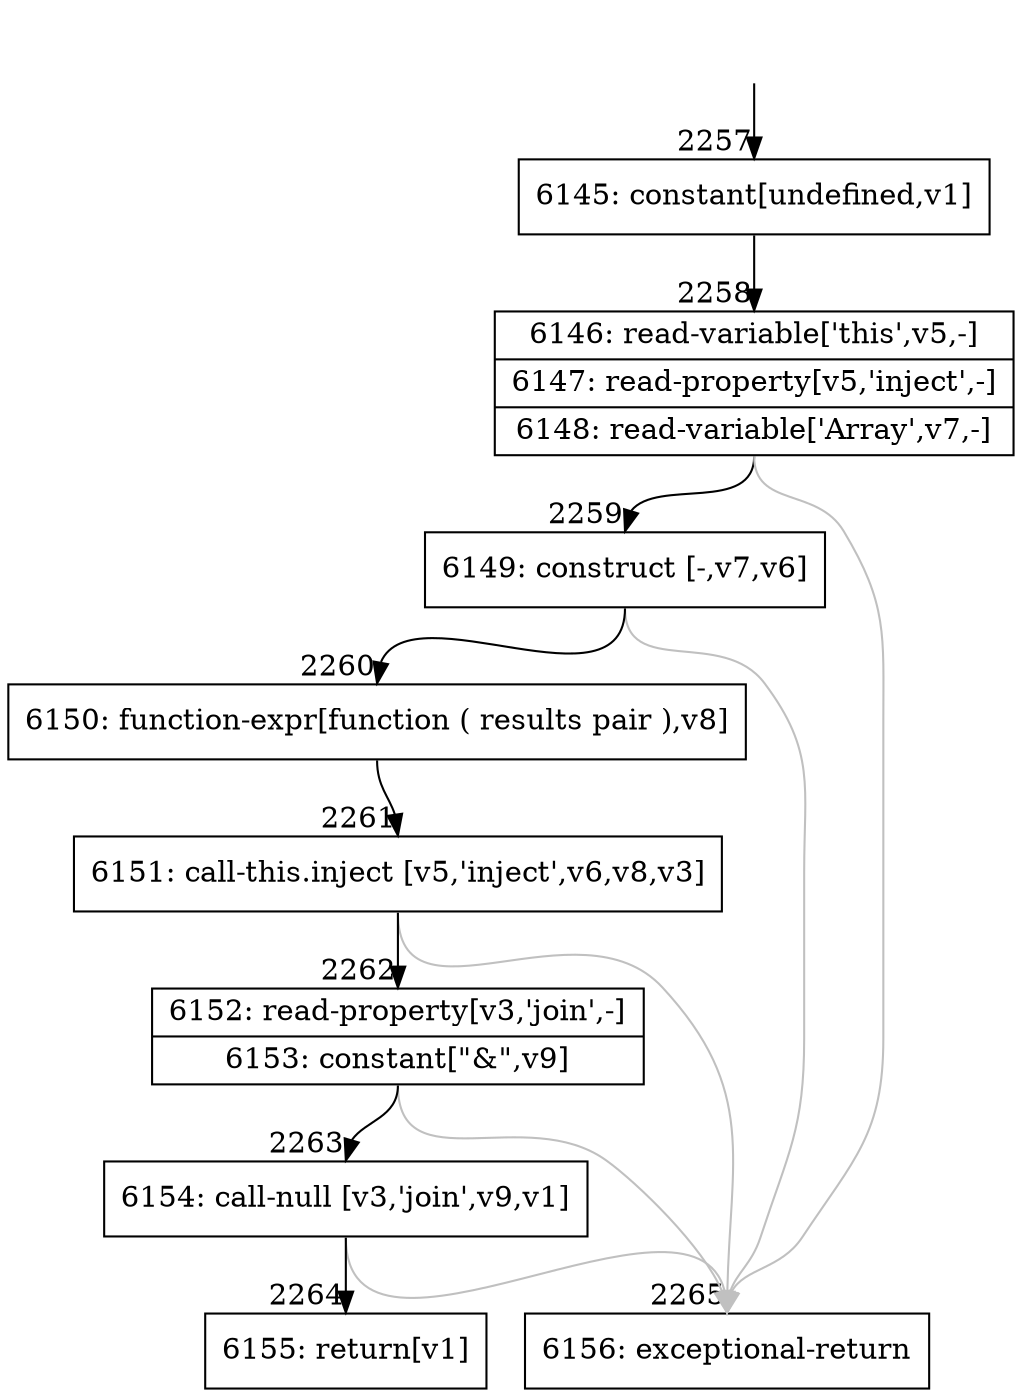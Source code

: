 digraph {
rankdir="TD"
BB_entry200[shape=none,label=""];
BB_entry200 -> BB2257 [tailport=s, headport=n, headlabel="    2257"]
BB2257 [shape=record label="{6145: constant[undefined,v1]}" ] 
BB2257 -> BB2258 [tailport=s, headport=n, headlabel="      2258"]
BB2258 [shape=record label="{6146: read-variable['this',v5,-]|6147: read-property[v5,'inject',-]|6148: read-variable['Array',v7,-]}" ] 
BB2258 -> BB2259 [tailport=s, headport=n, headlabel="      2259"]
BB2258 -> BB2265 [tailport=s, headport=n, color=gray, headlabel="      2265"]
BB2259 [shape=record label="{6149: construct [-,v7,v6]}" ] 
BB2259 -> BB2260 [tailport=s, headport=n, headlabel="      2260"]
BB2259 -> BB2265 [tailport=s, headport=n, color=gray]
BB2260 [shape=record label="{6150: function-expr[function ( results pair ),v8]}" ] 
BB2260 -> BB2261 [tailport=s, headport=n, headlabel="      2261"]
BB2261 [shape=record label="{6151: call-this.inject [v5,'inject',v6,v8,v3]}" ] 
BB2261 -> BB2262 [tailport=s, headport=n, headlabel="      2262"]
BB2261 -> BB2265 [tailport=s, headport=n, color=gray]
BB2262 [shape=record label="{6152: read-property[v3,'join',-]|6153: constant[\"&\",v9]}" ] 
BB2262 -> BB2263 [tailport=s, headport=n, headlabel="      2263"]
BB2262 -> BB2265 [tailport=s, headport=n, color=gray]
BB2263 [shape=record label="{6154: call-null [v3,'join',v9,v1]}" ] 
BB2263 -> BB2264 [tailport=s, headport=n, headlabel="      2264"]
BB2263 -> BB2265 [tailport=s, headport=n, color=gray]
BB2264 [shape=record label="{6155: return[v1]}" ] 
BB2265 [shape=record label="{6156: exceptional-return}" ] 
//#$~ 1506
}
